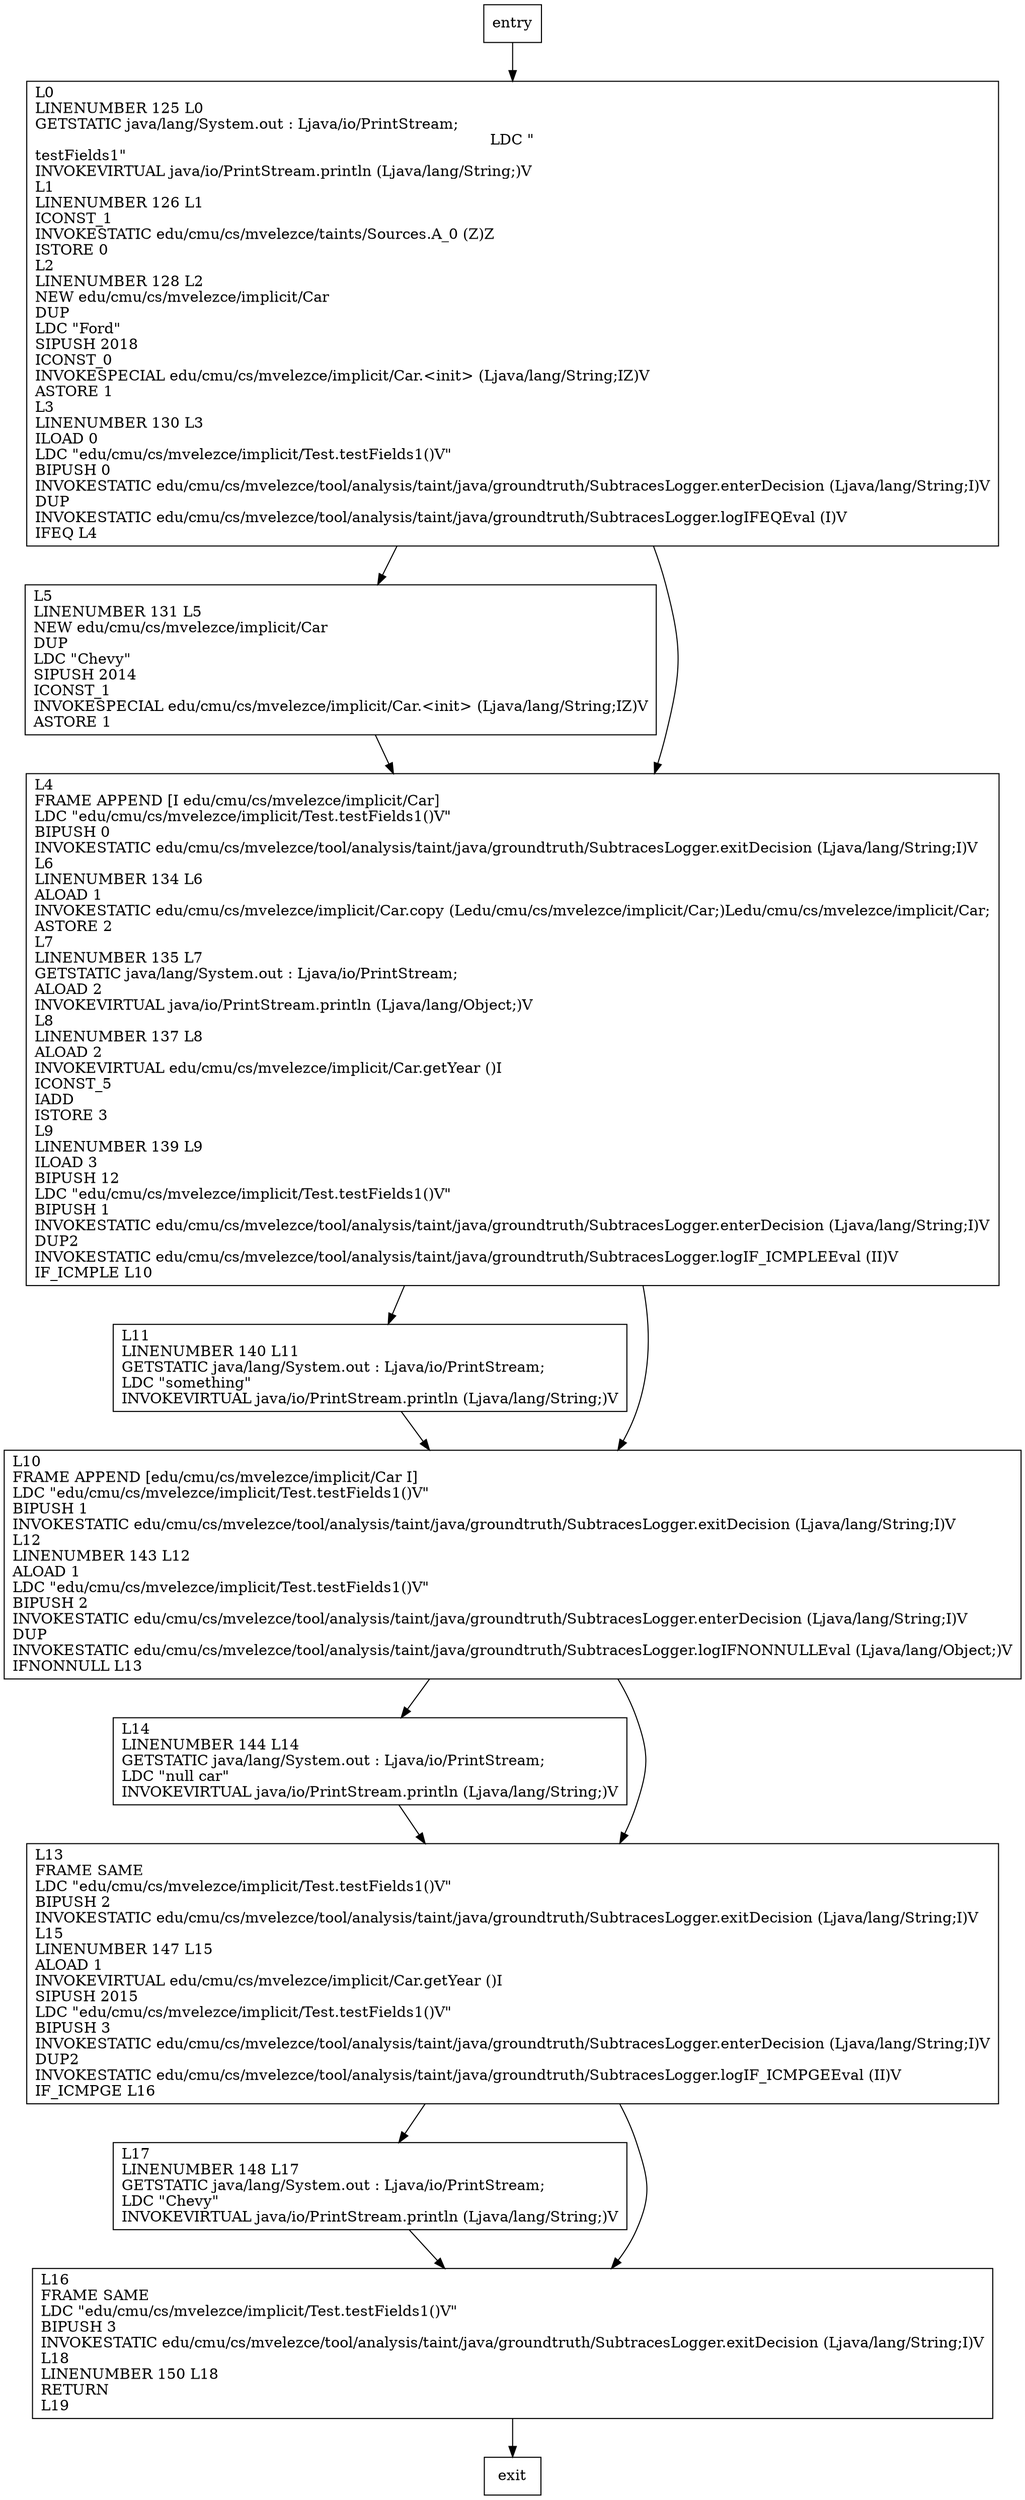 digraph testFields1 {
node [shape=record];
596984576 [label="L0\lLINENUMBER 125 L0\lGETSTATIC java/lang/System.out : Ljava/io/PrintStream;\lLDC \"\ntestFields1\"\lINVOKEVIRTUAL java/io/PrintStream.println (Ljava/lang/String;)V\lL1\lLINENUMBER 126 L1\lICONST_1\lINVOKESTATIC edu/cmu/cs/mvelezce/taints/Sources.A_0 (Z)Z\lISTORE 0\lL2\lLINENUMBER 128 L2\lNEW edu/cmu/cs/mvelezce/implicit/Car\lDUP\lLDC \"Ford\"\lSIPUSH 2018\lICONST_0\lINVOKESPECIAL edu/cmu/cs/mvelezce/implicit/Car.\<init\> (Ljava/lang/String;IZ)V\lASTORE 1\lL3\lLINENUMBER 130 L3\lILOAD 0\lLDC \"edu/cmu/cs/mvelezce/implicit/Test.testFields1()V\"\lBIPUSH 0\lINVOKESTATIC edu/cmu/cs/mvelezce/tool/analysis/taint/java/groundtruth/SubtracesLogger.enterDecision (Ljava/lang/String;I)V\lDUP\lINVOKESTATIC edu/cmu/cs/mvelezce/tool/analysis/taint/java/groundtruth/SubtracesLogger.logIFEQEval (I)V\lIFEQ L4\l"];
1798272295 [label="L11\lLINENUMBER 140 L11\lGETSTATIC java/lang/System.out : Ljava/io/PrintStream;\lLDC \"something\"\lINVOKEVIRTUAL java/io/PrintStream.println (Ljava/lang/String;)V\l"];
1671933702 [label="L17\lLINENUMBER 148 L17\lGETSTATIC java/lang/System.out : Ljava/io/PrintStream;\lLDC \"Chevy\"\lINVOKEVIRTUAL java/io/PrintStream.println (Ljava/lang/String;)V\l"];
1647028001 [label="L10\lFRAME APPEND [edu/cmu/cs/mvelezce/implicit/Car I]\lLDC \"edu/cmu/cs/mvelezce/implicit/Test.testFields1()V\"\lBIPUSH 1\lINVOKESTATIC edu/cmu/cs/mvelezce/tool/analysis/taint/java/groundtruth/SubtracesLogger.exitDecision (Ljava/lang/String;I)V\lL12\lLINENUMBER 143 L12\lALOAD 1\lLDC \"edu/cmu/cs/mvelezce/implicit/Test.testFields1()V\"\lBIPUSH 2\lINVOKESTATIC edu/cmu/cs/mvelezce/tool/analysis/taint/java/groundtruth/SubtracesLogger.enterDecision (Ljava/lang/String;I)V\lDUP\lINVOKESTATIC edu/cmu/cs/mvelezce/tool/analysis/taint/java/groundtruth/SubtracesLogger.logIFNONNULLEval (Ljava/lang/Object;)V\lIFNONNULL L13\l"];
1932618250 [label="L16\lFRAME SAME\lLDC \"edu/cmu/cs/mvelezce/implicit/Test.testFields1()V\"\lBIPUSH 3\lINVOKESTATIC edu/cmu/cs/mvelezce/tool/analysis/taint/java/groundtruth/SubtracesLogger.exitDecision (Ljava/lang/String;I)V\lL18\lLINENUMBER 150 L18\lRETURN\lL19\l"];
1789821644 [label="L5\lLINENUMBER 131 L5\lNEW edu/cmu/cs/mvelezce/implicit/Car\lDUP\lLDC \"Chevy\"\lSIPUSH 2014\lICONST_1\lINVOKESPECIAL edu/cmu/cs/mvelezce/implicit/Car.\<init\> (Ljava/lang/String;IZ)V\lASTORE 1\l"];
2052619908 [label="L4\lFRAME APPEND [I edu/cmu/cs/mvelezce/implicit/Car]\lLDC \"edu/cmu/cs/mvelezce/implicit/Test.testFields1()V\"\lBIPUSH 0\lINVOKESTATIC edu/cmu/cs/mvelezce/tool/analysis/taint/java/groundtruth/SubtracesLogger.exitDecision (Ljava/lang/String;I)V\lL6\lLINENUMBER 134 L6\lALOAD 1\lINVOKESTATIC edu/cmu/cs/mvelezce/implicit/Car.copy (Ledu/cmu/cs/mvelezce/implicit/Car;)Ledu/cmu/cs/mvelezce/implicit/Car;\lASTORE 2\lL7\lLINENUMBER 135 L7\lGETSTATIC java/lang/System.out : Ljava/io/PrintStream;\lALOAD 2\lINVOKEVIRTUAL java/io/PrintStream.println (Ljava/lang/Object;)V\lL8\lLINENUMBER 137 L8\lALOAD 2\lINVOKEVIRTUAL edu/cmu/cs/mvelezce/implicit/Car.getYear ()I\lICONST_5\lIADD\lISTORE 3\lL9\lLINENUMBER 139 L9\lILOAD 3\lBIPUSH 12\lLDC \"edu/cmu/cs/mvelezce/implicit/Test.testFields1()V\"\lBIPUSH 1\lINVOKESTATIC edu/cmu/cs/mvelezce/tool/analysis/taint/java/groundtruth/SubtracesLogger.enterDecision (Ljava/lang/String;I)V\lDUP2\lINVOKESTATIC edu/cmu/cs/mvelezce/tool/analysis/taint/java/groundtruth/SubtracesLogger.logIF_ICMPLEEval (II)V\lIF_ICMPLE L10\l"];
1963532908 [label="L14\lLINENUMBER 144 L14\lGETSTATIC java/lang/System.out : Ljava/io/PrintStream;\lLDC \"null car\"\lINVOKEVIRTUAL java/io/PrintStream.println (Ljava/lang/String;)V\l"];
1285344791 [label="L13\lFRAME SAME\lLDC \"edu/cmu/cs/mvelezce/implicit/Test.testFields1()V\"\lBIPUSH 2\lINVOKESTATIC edu/cmu/cs/mvelezce/tool/analysis/taint/java/groundtruth/SubtracesLogger.exitDecision (Ljava/lang/String;I)V\lL15\lLINENUMBER 147 L15\lALOAD 1\lINVOKEVIRTUAL edu/cmu/cs/mvelezce/implicit/Car.getYear ()I\lSIPUSH 2015\lLDC \"edu/cmu/cs/mvelezce/implicit/Test.testFields1()V\"\lBIPUSH 3\lINVOKESTATIC edu/cmu/cs/mvelezce/tool/analysis/taint/java/groundtruth/SubtracesLogger.enterDecision (Ljava/lang/String;I)V\lDUP2\lINVOKESTATIC edu/cmu/cs/mvelezce/tool/analysis/taint/java/groundtruth/SubtracesLogger.logIF_ICMPGEEval (II)V\lIF_ICMPGE L16\l"];
entry;
exit;
entry -> 596984576;
596984576 -> 1789821644;
596984576 -> 2052619908;
1798272295 -> 1647028001;
1671933702 -> 1932618250;
1647028001 -> 1963532908;
1647028001 -> 1285344791;
1932618250 -> exit;
1789821644 -> 2052619908;
2052619908 -> 1798272295;
2052619908 -> 1647028001;
1963532908 -> 1285344791;
1285344791 -> 1671933702;
1285344791 -> 1932618250;
}
